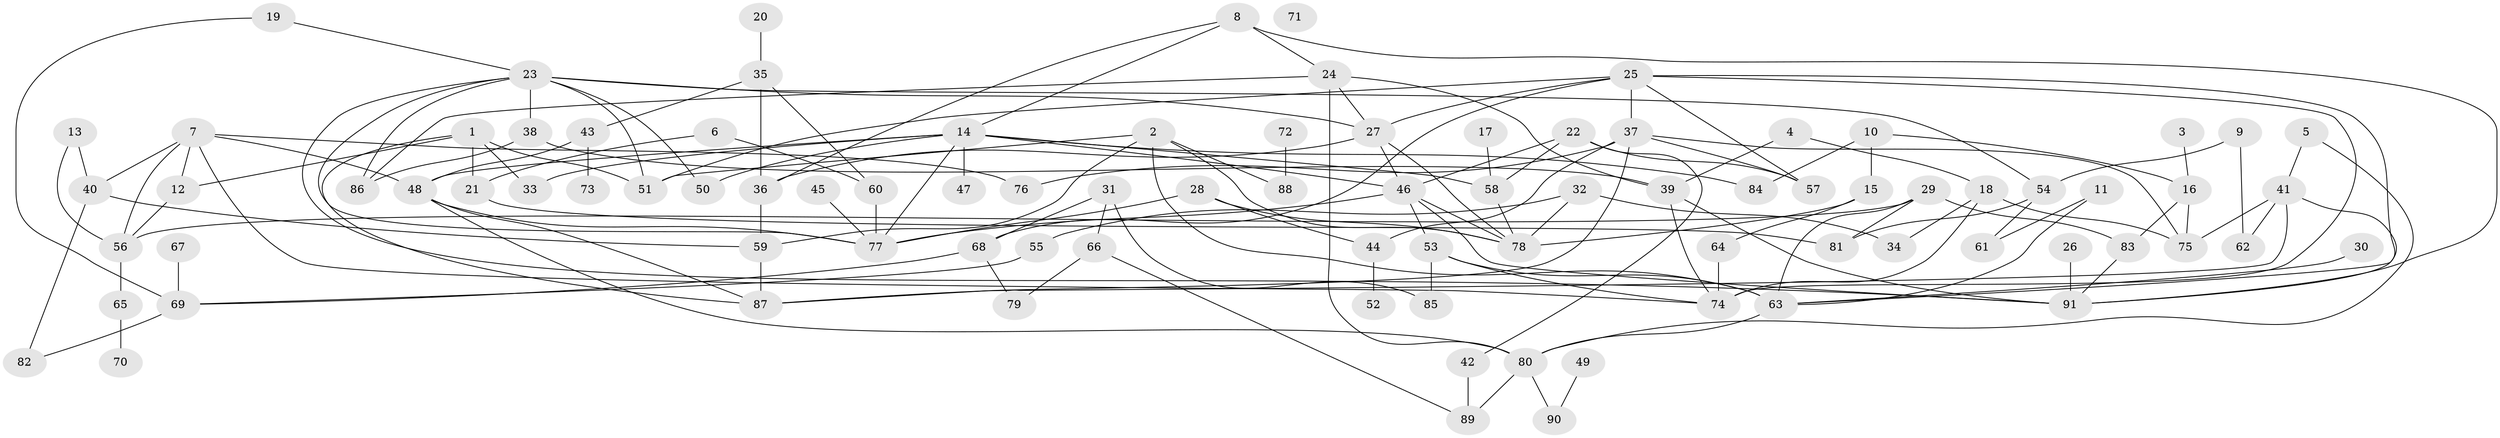 // coarse degree distribution, {5: 0.1111111111111111, 1: 0.1746031746031746, 2: 0.1746031746031746, 3: 0.15873015873015872, 6: 0.06349206349206349, 4: 0.15873015873015872, 7: 0.015873015873015872, 12: 0.031746031746031744, 8: 0.047619047619047616, 9: 0.047619047619047616, 0: 0.015873015873015872}
// Generated by graph-tools (version 1.1) at 2025/41/03/06/25 10:41:22]
// undirected, 91 vertices, 153 edges
graph export_dot {
graph [start="1"]
  node [color=gray90,style=filled];
  1;
  2;
  3;
  4;
  5;
  6;
  7;
  8;
  9;
  10;
  11;
  12;
  13;
  14;
  15;
  16;
  17;
  18;
  19;
  20;
  21;
  22;
  23;
  24;
  25;
  26;
  27;
  28;
  29;
  30;
  31;
  32;
  33;
  34;
  35;
  36;
  37;
  38;
  39;
  40;
  41;
  42;
  43;
  44;
  45;
  46;
  47;
  48;
  49;
  50;
  51;
  52;
  53;
  54;
  55;
  56;
  57;
  58;
  59;
  60;
  61;
  62;
  63;
  64;
  65;
  66;
  67;
  68;
  69;
  70;
  71;
  72;
  73;
  74;
  75;
  76;
  77;
  78;
  79;
  80;
  81;
  82;
  83;
  84;
  85;
  86;
  87;
  88;
  89;
  90;
  91;
  1 -- 12;
  1 -- 21;
  1 -- 33;
  1 -- 51;
  1 -- 87;
  2 -- 51;
  2 -- 59;
  2 -- 63;
  2 -- 78;
  2 -- 88;
  3 -- 16;
  4 -- 18;
  4 -- 39;
  5 -- 41;
  5 -- 80;
  6 -- 21;
  6 -- 60;
  7 -- 12;
  7 -- 40;
  7 -- 48;
  7 -- 56;
  7 -- 74;
  7 -- 76;
  8 -- 14;
  8 -- 24;
  8 -- 36;
  8 -- 91;
  9 -- 54;
  9 -- 62;
  10 -- 15;
  10 -- 16;
  10 -- 84;
  11 -- 61;
  11 -- 63;
  12 -- 56;
  13 -- 40;
  13 -- 56;
  14 -- 33;
  14 -- 46;
  14 -- 47;
  14 -- 48;
  14 -- 50;
  14 -- 58;
  14 -- 77;
  14 -- 84;
  15 -- 64;
  15 -- 78;
  16 -- 75;
  16 -- 83;
  17 -- 58;
  18 -- 34;
  18 -- 74;
  18 -- 75;
  19 -- 23;
  19 -- 69;
  20 -- 35;
  21 -- 81;
  22 -- 42;
  22 -- 46;
  22 -- 57;
  22 -- 58;
  23 -- 27;
  23 -- 38;
  23 -- 50;
  23 -- 51;
  23 -- 54;
  23 -- 77;
  23 -- 86;
  23 -- 91;
  24 -- 27;
  24 -- 39;
  24 -- 80;
  24 -- 86;
  25 -- 27;
  25 -- 37;
  25 -- 51;
  25 -- 57;
  25 -- 63;
  25 -- 68;
  25 -- 74;
  26 -- 91;
  27 -- 36;
  27 -- 46;
  27 -- 78;
  28 -- 44;
  28 -- 77;
  28 -- 78;
  29 -- 56;
  29 -- 63;
  29 -- 81;
  29 -- 83;
  30 -- 63;
  31 -- 66;
  31 -- 68;
  31 -- 85;
  32 -- 34;
  32 -- 55;
  32 -- 78;
  35 -- 36;
  35 -- 43;
  35 -- 60;
  36 -- 59;
  37 -- 44;
  37 -- 57;
  37 -- 75;
  37 -- 76;
  37 -- 87;
  38 -- 39;
  38 -- 86;
  39 -- 74;
  39 -- 91;
  40 -- 59;
  40 -- 82;
  41 -- 62;
  41 -- 75;
  41 -- 87;
  41 -- 91;
  42 -- 89;
  43 -- 48;
  43 -- 73;
  44 -- 52;
  45 -- 77;
  46 -- 53;
  46 -- 77;
  46 -- 78;
  46 -- 91;
  48 -- 77;
  48 -- 80;
  48 -- 87;
  49 -- 90;
  53 -- 63;
  53 -- 74;
  53 -- 85;
  54 -- 61;
  54 -- 81;
  55 -- 69;
  56 -- 65;
  58 -- 78;
  59 -- 87;
  60 -- 77;
  63 -- 80;
  64 -- 74;
  65 -- 70;
  66 -- 79;
  66 -- 89;
  67 -- 69;
  68 -- 69;
  68 -- 79;
  69 -- 82;
  72 -- 88;
  80 -- 89;
  80 -- 90;
  83 -- 91;
}
